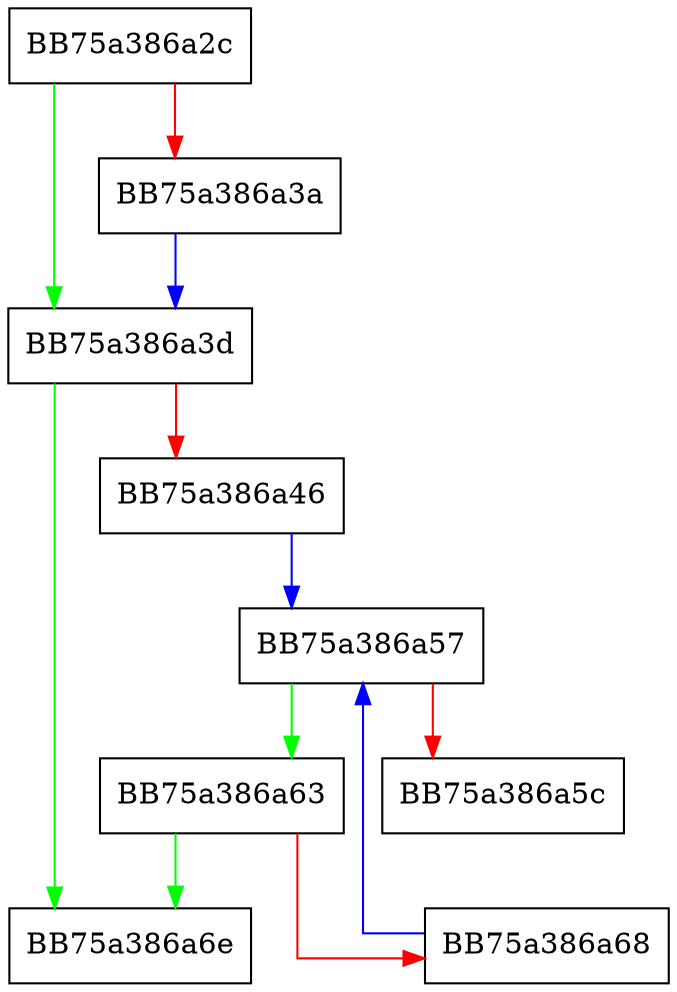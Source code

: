 digraph find_last_not_of {
  node [shape="box"];
  graph [splines=ortho];
  BB75a386a2c -> BB75a386a3d [color="green"];
  BB75a386a2c -> BB75a386a3a [color="red"];
  BB75a386a3a -> BB75a386a3d [color="blue"];
  BB75a386a3d -> BB75a386a6e [color="green"];
  BB75a386a3d -> BB75a386a46 [color="red"];
  BB75a386a46 -> BB75a386a57 [color="blue"];
  BB75a386a57 -> BB75a386a63 [color="green"];
  BB75a386a57 -> BB75a386a5c [color="red"];
  BB75a386a63 -> BB75a386a6e [color="green"];
  BB75a386a63 -> BB75a386a68 [color="red"];
  BB75a386a68 -> BB75a386a57 [color="blue"];
}